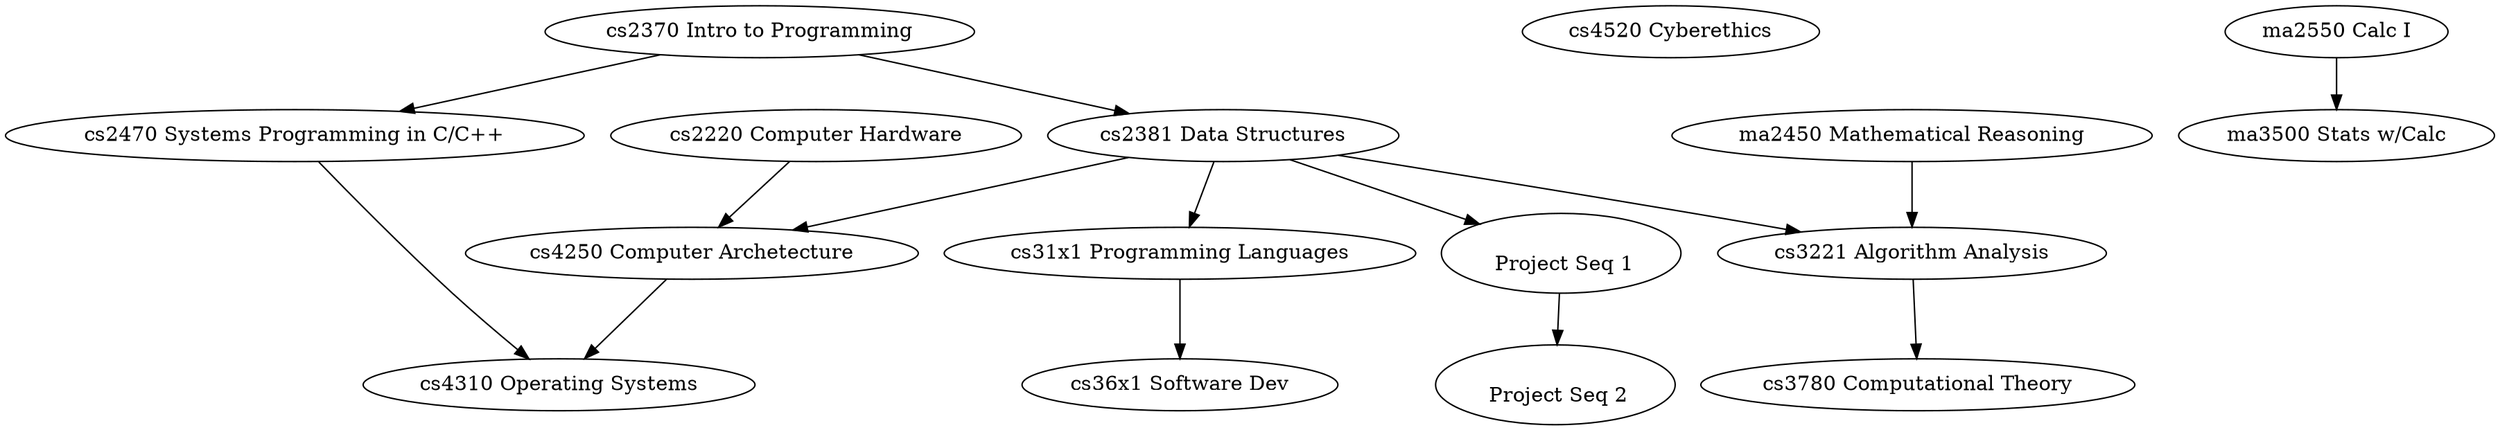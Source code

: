 
digraph {
  // Programming Sequence
  cs2370 [label="\N Intro to Programming"]

  cs2381 [label="\N Data Structures"]
  cs2370 -> cs2381

  cs31x1 [label="\N Programming Languages"]
  cs2381 -> cs31x1

  cs36x1 [label="\N Software Dev"]
  cs31x1 -> cs36x1

  // Low Level and OS
  cs2220 [label="\N Computer Hardware"]

  cs2470 [label="\N Systems Programming in C/C++"]
  cs2370 -> cs2470

  cs4250 [label="\N Computer Archetecture"]
  cs2220 -> cs4250
  cs2381 -> cs4250

  cs4310 [label="\N Operating Systems"]
  cs4250 -> cs4310
  cs2470 -> cs4310

  // Algo and Theory
  ma2450 [label="\N Mathematical Reasoning"]

  cs3221 [label="\N Algorithm Analysis"]
  cs2381 -> cs3221
  ma2450 -> cs3221

  cs3780 [label="\N Computational Theory"]
  cs3221 -> cs3780

  // Ethics
  cs4520 [label="\N Cyberethics"]

  // Math Reqs
  ma2550 [label="\N Calc I"]

  ma3500 [label="\N Stats w/Calc"]
  ma2550 -> ma3500

  // Project Sequence
  cs4xx1 [label="\n Project Seq 1"]
  cs2381 -> cs4xx1

  cs4xx2 [label="\n Project Seq 2"]
  cs4xx1 -> cs4xx2
}

